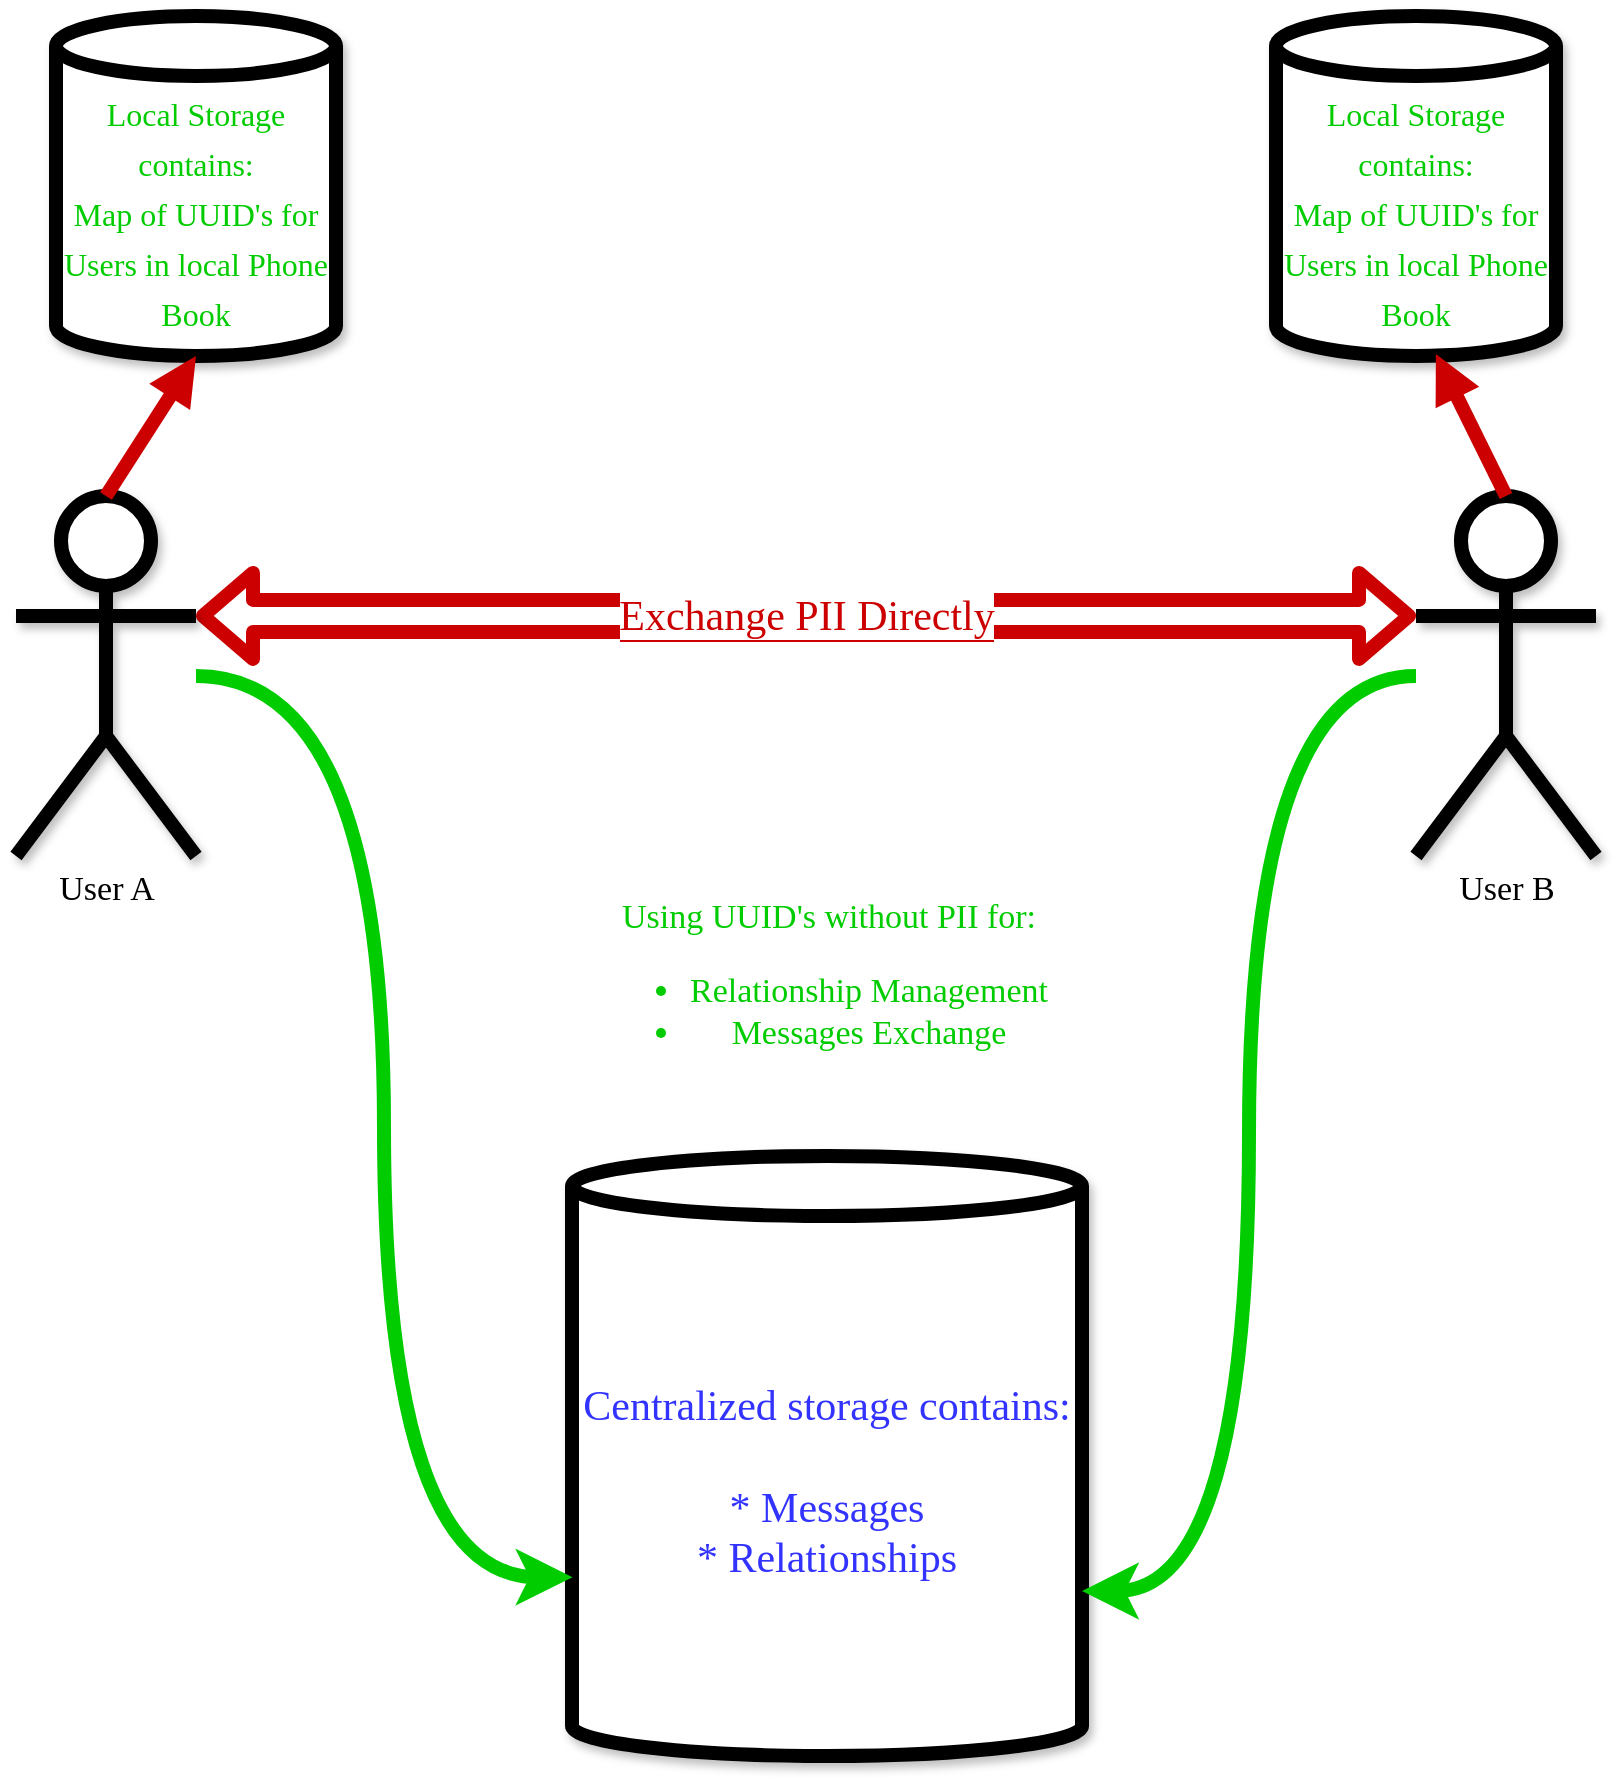 <mxfile version="16.0.0" type="device"><diagram id="qZKrIFCJKOUTEVp1wb6w" name="Page-1"><mxGraphModel dx="1562" dy="1082" grid="1" gridSize="10" guides="1" tooltips="1" connect="1" arrows="1" fold="1" page="1" pageScale="1" pageWidth="850" pageHeight="1100" math="0" shadow="0"><root><mxCell id="0"/><mxCell id="1" parent="0"/><mxCell id="prsTuRZfOyDtJ1ocjNFE-8" value="&lt;font color=&quot;#cc0000&quot; style=&quot;background-color: rgb(255 , 255 , 255)&quot;&gt;Exchange PII Directly&lt;/font&gt;" style="sketch=0;orthogonalLoop=1;jettySize=auto;html=1;exitX=1;exitY=0.333;exitDx=0;exitDy=0;exitPerimeter=0;entryX=0;entryY=0.333;entryDx=0;entryDy=0;entryPerimeter=0;labelBackgroundColor=#CC0000;fontFamily=Comic Sans MS;fontSize=21;fontColor=#00CC00;strokeColor=#CC0000;shape=flexArrow;endArrow=block;startArrow=block;strokeWidth=7;" parent="1" source="hKjdN5vnd4rYZYqaPfFe-4" target="hKjdN5vnd4rYZYqaPfFe-6" edge="1"><mxGeometry relative="1" as="geometry"/></mxCell><mxCell id="hKjdN5vnd4rYZYqaPfFe-4" value="&lt;font style=&quot;font-size: 17px&quot;&gt;User A&lt;/font&gt;" style="shape=umlActor;verticalLabelPosition=bottom;verticalAlign=top;html=1;outlineConnect=0;rounded=0;sketch=0;shadow=1;fontFamily=Comic Sans MS;strokeWidth=7;" parent="1" vertex="1"><mxGeometry x="20" y="346" width="90" height="180" as="geometry"/></mxCell><mxCell id="hKjdN5vnd4rYZYqaPfFe-5" value="&lt;font style=&quot;font-size: 21px&quot;&gt;&lt;font color=&quot;#3333ff&quot;&gt;Centralized storage contains:&lt;br&gt;&lt;br&gt;* Messages&lt;br&gt;* Relationships&lt;/font&gt;&lt;/font&gt;" style="shape=cylinder3;whiteSpace=wrap;html=1;boundedLbl=1;backgroundOutline=1;size=15;rounded=0;shadow=1;sketch=0;fontFamily=Comic Sans MS;strokeWidth=7;" parent="1" vertex="1"><mxGeometry x="298" y="676" width="255" height="300" as="geometry"/></mxCell><mxCell id="hKjdN5vnd4rYZYqaPfFe-12" style="edgeStyle=orthogonalEdgeStyle;curved=1;sketch=0;orthogonalLoop=1;jettySize=auto;html=1;entryX=1;entryY=0;entryDx=0;entryDy=217.5;entryPerimeter=0;strokeColor=#00CC00;fontFamily=Comic Sans MS;strokeWidth=7;" parent="1" source="hKjdN5vnd4rYZYqaPfFe-6" target="hKjdN5vnd4rYZYqaPfFe-5" edge="1"><mxGeometry relative="1" as="geometry"><mxPoint x="710" y="366" as="sourcePoint"/></mxGeometry></mxCell><mxCell id="hKjdN5vnd4rYZYqaPfFe-6" value="&lt;font style=&quot;font-size: 17px&quot;&gt;User B&lt;/font&gt;" style="shape=umlActor;verticalLabelPosition=bottom;verticalAlign=top;html=1;outlineConnect=0;rounded=0;sketch=0;shadow=1;fontFamily=Comic Sans MS;strokeWidth=7;" parent="1" vertex="1"><mxGeometry x="720" y="346" width="90" height="180" as="geometry"/></mxCell><mxCell id="prsTuRZfOyDtJ1ocjNFE-5" value="&lt;font style=&quot;font-size: 16px&quot;&gt;Local Storage&lt;br&gt;contains:&lt;br&gt;Map of UUID's for Users in local Phone Book&lt;/font&gt;" style="shape=cylinder3;whiteSpace=wrap;html=1;boundedLbl=1;backgroundOutline=1;size=15;rounded=0;shadow=1;sketch=0;fontFamily=Comic Sans MS;fontSize=21;fontColor=#00CC00;strokeWidth=7;" parent="1" vertex="1"><mxGeometry x="40" y="106" width="140" height="170" as="geometry"/></mxCell><mxCell id="prsTuRZfOyDtJ1ocjNFE-13" value="&lt;font style=&quot;font-size: 16px&quot;&gt;Local Storage&lt;br&gt;contains:&lt;br&gt;Map of UUID's for Users in local Phone Book&lt;/font&gt;" style="shape=cylinder3;whiteSpace=wrap;html=1;boundedLbl=1;backgroundOutline=1;size=15;rounded=0;shadow=1;sketch=0;fontFamily=Comic Sans MS;fontSize=21;fontColor=#00CC00;strokeWidth=7;" parent="1" vertex="1"><mxGeometry x="650" y="106" width="140" height="170" as="geometry"/></mxCell><mxCell id="prsTuRZfOyDtJ1ocjNFE-11" style="edgeStyle=none;sketch=0;orthogonalLoop=1;jettySize=auto;html=1;entryX=0.5;entryY=1;entryDx=0;entryDy=0;entryPerimeter=0;labelBackgroundColor=#FFFFFF;fontFamily=Comic Sans MS;fontSize=21;fontColor=#CC0000;startArrow=none;endArrow=block;strokeColor=#CC0000;startFill=0;exitX=0.5;exitY=0;exitDx=0;exitDy=0;exitPerimeter=0;strokeWidth=7;" parent="1" source="hKjdN5vnd4rYZYqaPfFe-4" target="prsTuRZfOyDtJ1ocjNFE-5" edge="1"><mxGeometry relative="1" as="geometry"/></mxCell><mxCell id="prsTuRZfOyDtJ1ocjNFE-12" style="edgeStyle=none;sketch=0;orthogonalLoop=1;jettySize=auto;html=1;labelBackgroundColor=#FFFFFF;fontFamily=Comic Sans MS;fontSize=21;fontColor=#CC0000;startArrow=none;endArrow=block;strokeColor=#CC0000;startFill=0;exitX=0.5;exitY=0;exitDx=0;exitDy=0;exitPerimeter=0;entryX=0.571;entryY=0.994;entryDx=0;entryDy=0;entryPerimeter=0;strokeWidth=7;" parent="1" source="hKjdN5vnd4rYZYqaPfFe-6" target="prsTuRZfOyDtJ1ocjNFE-13" edge="1"><mxGeometry relative="1" as="geometry"><mxPoint x="689.375" y="346" as="sourcePoint"/><mxPoint x="680" y="316" as="targetPoint"/></mxGeometry></mxCell><mxCell id="hKjdN5vnd4rYZYqaPfFe-9" style="edgeStyle=orthogonalEdgeStyle;curved=1;sketch=0;orthogonalLoop=1;jettySize=auto;html=1;entryX=0.001;entryY=0.702;entryDx=0;entryDy=0;entryPerimeter=0;strokeColor=#00CC00;fontFamily=Comic Sans MS;strokeWidth=7;" parent="1" source="hKjdN5vnd4rYZYqaPfFe-4" target="hKjdN5vnd4rYZYqaPfFe-5" edge="1"><mxGeometry relative="1" as="geometry"><mxPoint x="120" y="416" as="sourcePoint"/></mxGeometry></mxCell><mxCell id="hKjdN5vnd4rYZYqaPfFe-15" value="&lt;font style=&quot;font-size: 17px&quot; color=&quot;#00cc00&quot;&gt;Using UUID's without PII for:&lt;br&gt;&lt;ul&gt;&lt;li&gt;&lt;font style=&quot;font-size: 17px&quot; color=&quot;#00cc00&quot;&gt;Relationship Management&lt;/font&gt;&lt;/li&gt;&lt;li&gt;Messages Exchange&lt;/li&gt;&lt;/ul&gt;&lt;/font&gt;" style="edgeLabel;html=1;align=center;verticalAlign=middle;resizable=0;points=[];fontFamily=Comic Sans MS;" parent="hKjdN5vnd4rYZYqaPfFe-9" vertex="1" connectable="0"><mxGeometry x="-0.353" y="-31" relative="1" as="geometry"><mxPoint x="253" y="45" as="offset"/></mxGeometry></mxCell></root></mxGraphModel></diagram></mxfile>